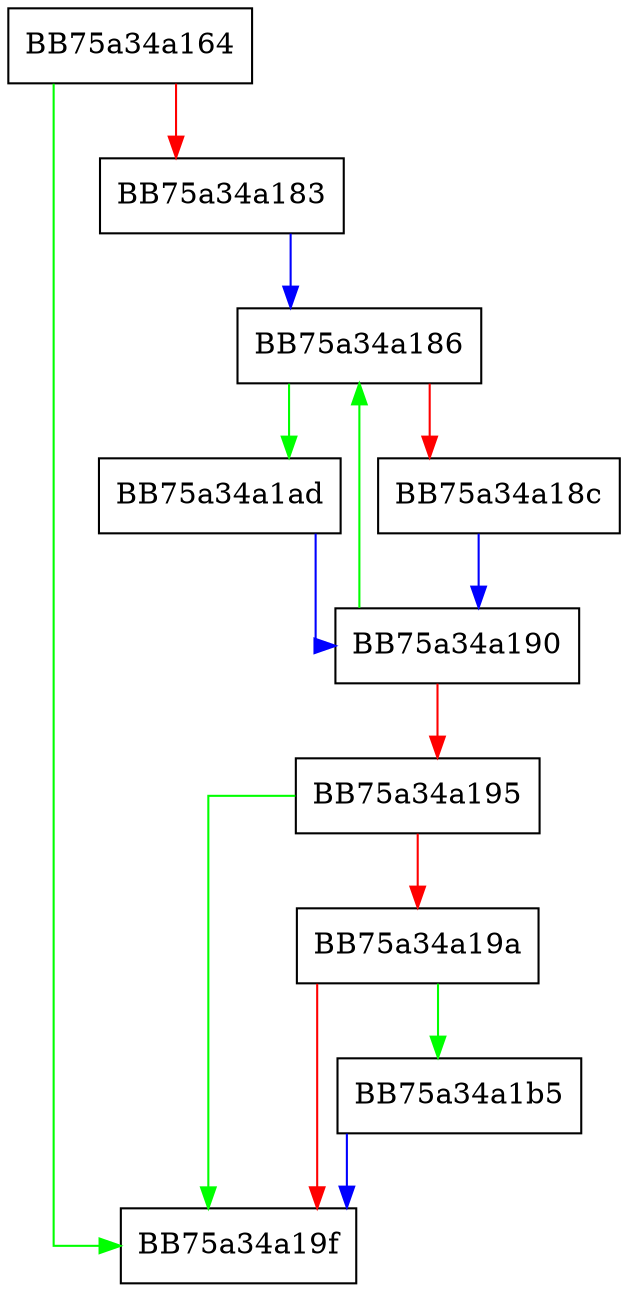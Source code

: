digraph LBound {
  node [shape="box"];
  graph [splines=ortho];
  BB75a34a164 -> BB75a34a19f [color="green"];
  BB75a34a164 -> BB75a34a183 [color="red"];
  BB75a34a183 -> BB75a34a186 [color="blue"];
  BB75a34a186 -> BB75a34a1ad [color="green"];
  BB75a34a186 -> BB75a34a18c [color="red"];
  BB75a34a18c -> BB75a34a190 [color="blue"];
  BB75a34a190 -> BB75a34a186 [color="green"];
  BB75a34a190 -> BB75a34a195 [color="red"];
  BB75a34a195 -> BB75a34a19f [color="green"];
  BB75a34a195 -> BB75a34a19a [color="red"];
  BB75a34a19a -> BB75a34a1b5 [color="green"];
  BB75a34a19a -> BB75a34a19f [color="red"];
  BB75a34a1ad -> BB75a34a190 [color="blue"];
  BB75a34a1b5 -> BB75a34a19f [color="blue"];
}